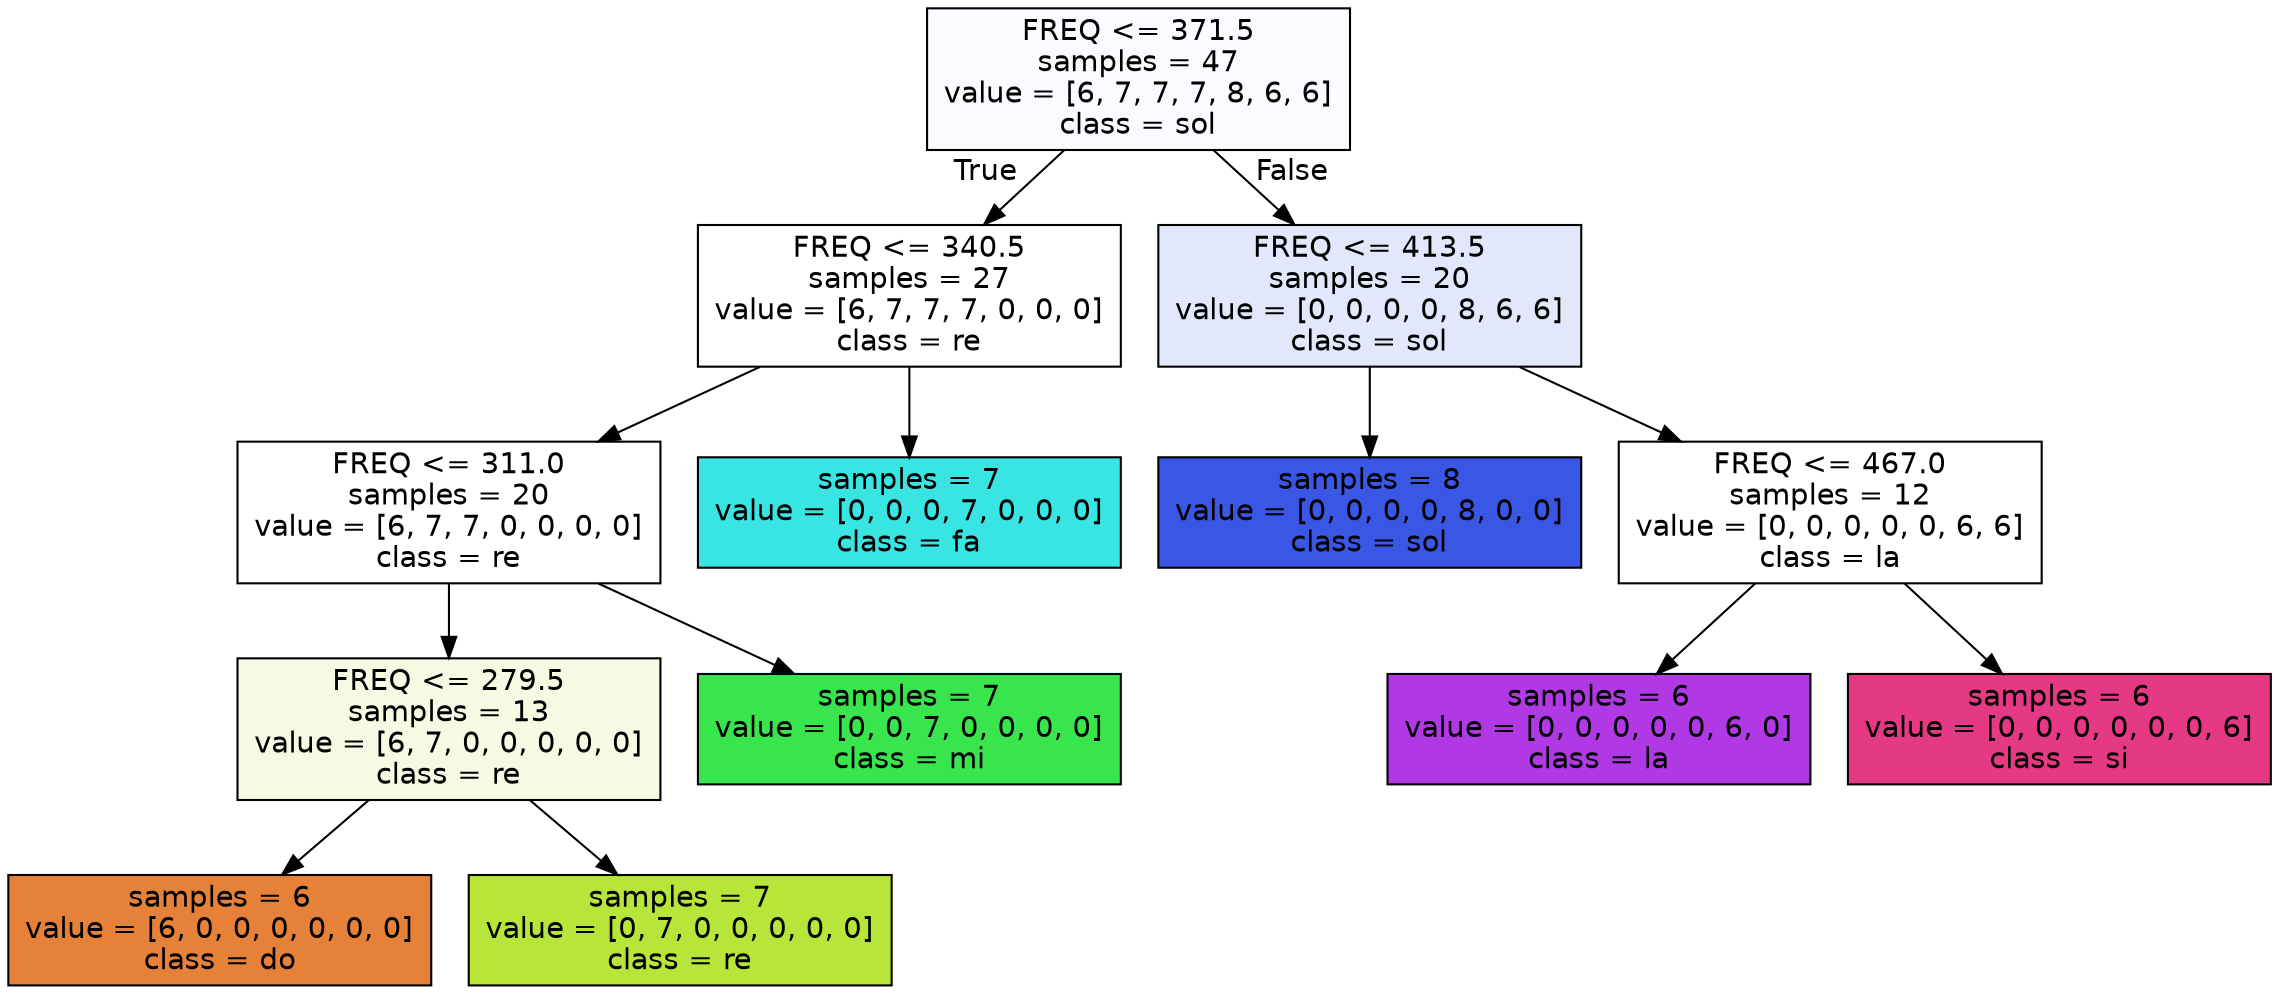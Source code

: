 digraph Tree {
node [shape=box, style="filled", color="black", fontname="helvetica"] ;
edge [fontname="helvetica"] ;
0 [label="FREQ <= 371.5\nsamples = 47\nvalue = [6, 7, 7, 7, 8, 6, 6]\nclass = sol", fillcolor="#fafbfe"] ;
1 [label="FREQ <= 340.5\nsamples = 27\nvalue = [6, 7, 7, 7, 0, 0, 0]\nclass = re", fillcolor="#ffffff"] ;
0 -> 1 [labeldistance=2.5, labelangle=45, headlabel="True"] ;
2 [label="FREQ <= 311.0\nsamples = 20\nvalue = [6, 7, 7, 0, 0, 0, 0]\nclass = re", fillcolor="#ffffff"] ;
1 -> 2 ;
3 [label="FREQ <= 279.5\nsamples = 13\nvalue = [6, 7, 0, 0, 0, 0, 0]\nclass = re", fillcolor="#f5fbe3"] ;
2 -> 3 ;
4 [label="samples = 6\nvalue = [6, 0, 0, 0, 0, 0, 0]\nclass = do", fillcolor="#e58139"] ;
3 -> 4 ;
5 [label="samples = 7\nvalue = [0, 7, 0, 0, 0, 0, 0]\nclass = re", fillcolor="#b7e539"] ;
3 -> 5 ;
6 [label="samples = 7\nvalue = [0, 0, 7, 0, 0, 0, 0]\nclass = mi", fillcolor="#39e54d"] ;
2 -> 6 ;
7 [label="samples = 7\nvalue = [0, 0, 0, 7, 0, 0, 0]\nclass = fa", fillcolor="#39e5e2"] ;
1 -> 7 ;
8 [label="FREQ <= 413.5\nsamples = 20\nvalue = [0, 0, 0, 0, 8, 6, 6]\nclass = sol", fillcolor="#e3e7fb"] ;
0 -> 8 [labeldistance=2.5, labelangle=-45, headlabel="False"] ;
9 [label="samples = 8\nvalue = [0, 0, 0, 0, 8, 0, 0]\nclass = sol", fillcolor="#3956e5"] ;
8 -> 9 ;
10 [label="FREQ <= 467.0\nsamples = 12\nvalue = [0, 0, 0, 0, 0, 6, 6]\nclass = la", fillcolor="#ffffff"] ;
8 -> 10 ;
11 [label="samples = 6\nvalue = [0, 0, 0, 0, 0, 6, 0]\nclass = la", fillcolor="#b139e5"] ;
10 -> 11 ;
12 [label="samples = 6\nvalue = [0, 0, 0, 0, 0, 0, 6]\nclass = si", fillcolor="#e53986"] ;
10 -> 12 ;
}